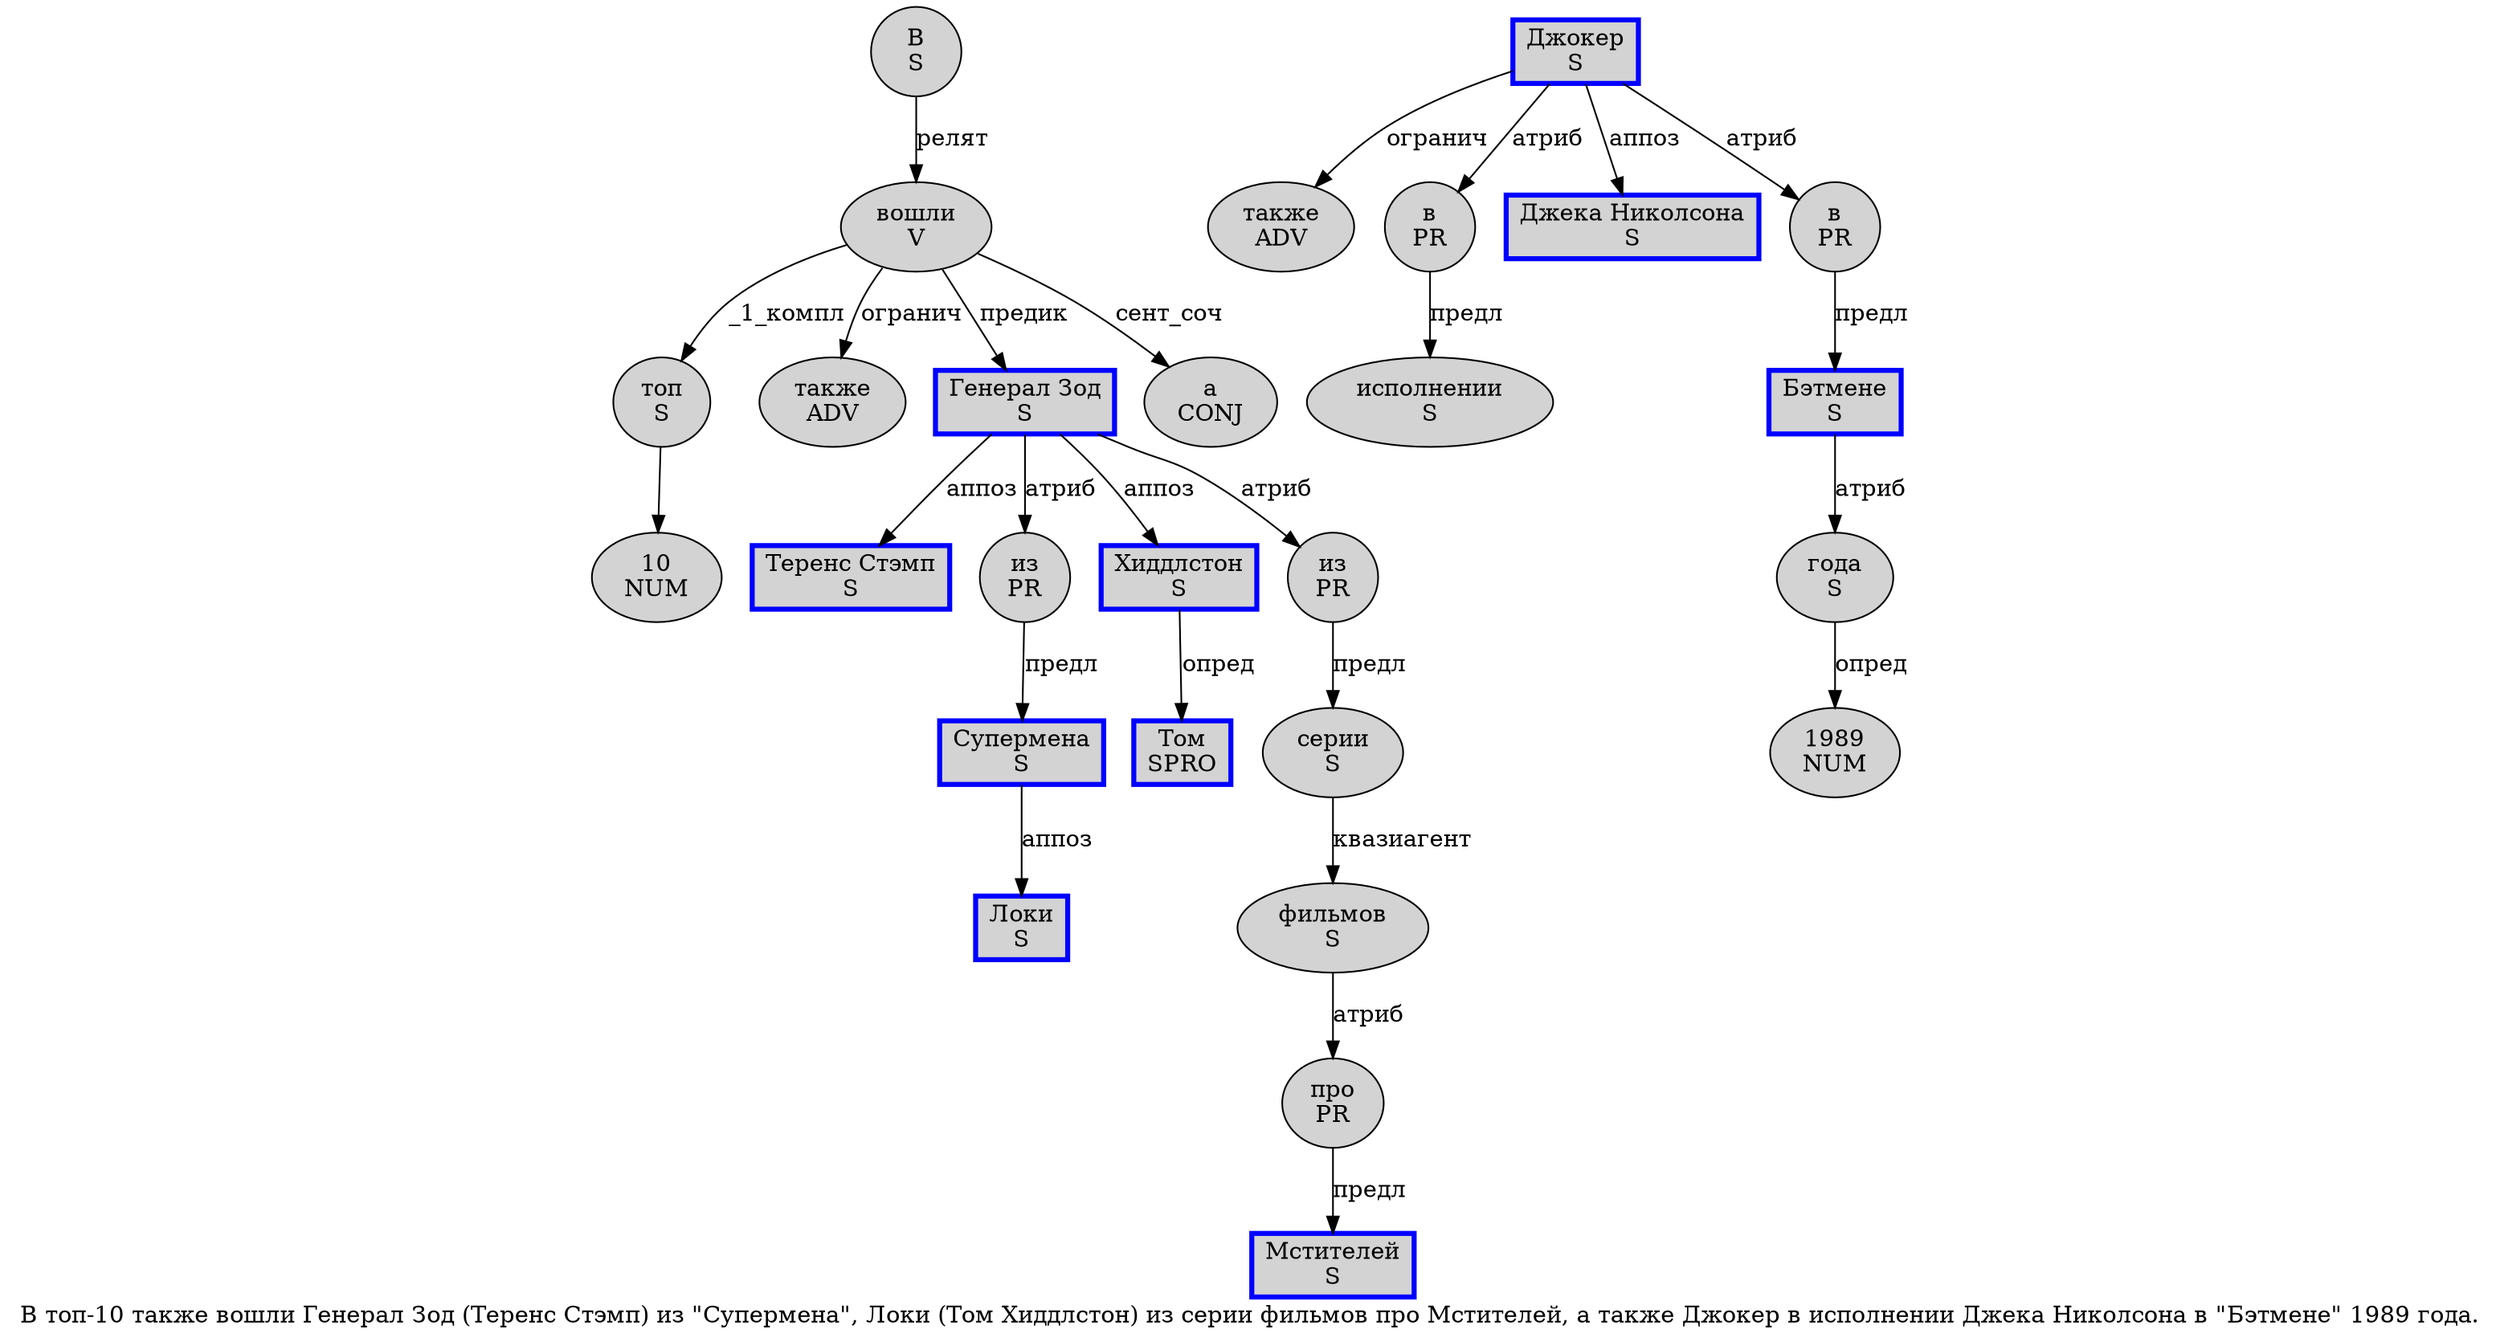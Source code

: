 digraph SENTENCE_1555 {
	graph [label="В топ-10 также вошли Генерал Зод (Теренс Стэмп) из \"Супермена\", Локи (Том Хиддлстон) из серии фильмов про Мстителей, а также Джокер в исполнении Джека Николсона в \"Бэтмене\" 1989 года."]
	node [style=filled]
		0 [label="В
S" color="" fillcolor=lightgray penwidth=1 shape=ellipse]
		1 [label="топ
S" color="" fillcolor=lightgray penwidth=1 shape=ellipse]
		3 [label="10
NUM" color="" fillcolor=lightgray penwidth=1 shape=ellipse]
		4 [label="также
ADV" color="" fillcolor=lightgray penwidth=1 shape=ellipse]
		5 [label="вошли
V" color="" fillcolor=lightgray penwidth=1 shape=ellipse]
		6 [label="Генерал Зод
S" color=blue fillcolor=lightgray penwidth=3 shape=box]
		8 [label="Теренс Стэмп
S" color=blue fillcolor=lightgray penwidth=3 shape=box]
		10 [label="из
PR" color="" fillcolor=lightgray penwidth=1 shape=ellipse]
		12 [label="Супермена
S" color=blue fillcolor=lightgray penwidth=3 shape=box]
		15 [label="Локи
S" color=blue fillcolor=lightgray penwidth=3 shape=box]
		17 [label="Том
SPRO" color=blue fillcolor=lightgray penwidth=3 shape=box]
		18 [label="Хиддлстон
S" color=blue fillcolor=lightgray penwidth=3 shape=box]
		20 [label="из
PR" color="" fillcolor=lightgray penwidth=1 shape=ellipse]
		21 [label="серии
S" color="" fillcolor=lightgray penwidth=1 shape=ellipse]
		22 [label="фильмов
S" color="" fillcolor=lightgray penwidth=1 shape=ellipse]
		23 [label="про
PR" color="" fillcolor=lightgray penwidth=1 shape=ellipse]
		24 [label="Мстителей
S" color=blue fillcolor=lightgray penwidth=3 shape=box]
		26 [label="а
CONJ" color="" fillcolor=lightgray penwidth=1 shape=ellipse]
		27 [label="также
ADV" color="" fillcolor=lightgray penwidth=1 shape=ellipse]
		28 [label="Джокер
S" color=blue fillcolor=lightgray penwidth=3 shape=box]
		29 [label="в
PR" color="" fillcolor=lightgray penwidth=1 shape=ellipse]
		30 [label="исполнении
S" color="" fillcolor=lightgray penwidth=1 shape=ellipse]
		31 [label="Джека Николсона
S" color=blue fillcolor=lightgray penwidth=3 shape=box]
		32 [label="в
PR" color="" fillcolor=lightgray penwidth=1 shape=ellipse]
		34 [label="Бэтмене
S" color=blue fillcolor=lightgray penwidth=3 shape=box]
		36 [label="1989
NUM" color="" fillcolor=lightgray penwidth=1 shape=ellipse]
		37 [label="года
S" color="" fillcolor=lightgray penwidth=1 shape=ellipse]
			6 -> 10 [label="атриб"]
			6 -> 18 [label="аппоз"]
			6 -> 20 [label="атриб"]
			6 -> 8 [label="аппоз"]
			5 -> 1 [label="_1_компл"]
			5 -> 4 [label="огранич"]
			5 -> 6 [label="предик"]
			5 -> 26 [label="сент_соч"]
			21 -> 22 [label="квазиагент"]
			28 -> 27 [label="огранич"]
			28 -> 29 [label="атриб"]
			28 -> 31 [label="аппоз"]
			28 -> 32 [label="атриб"]
			10 -> 12 [label="предл"]
			23 -> 24 [label="предл"]
			12 -> 15 [label="аппоз"]
			37 -> 36 [label="опред"]
			29 -> 30 [label="предл"]
			22 -> 23 [label="атриб"]
			34 -> 37 [label="атриб"]
			18 -> 17 [label="опред"]
			0 -> 5 [label="релят"]
			1 -> 3
			20 -> 21 [label="предл"]
			32 -> 34 [label="предл"]
}